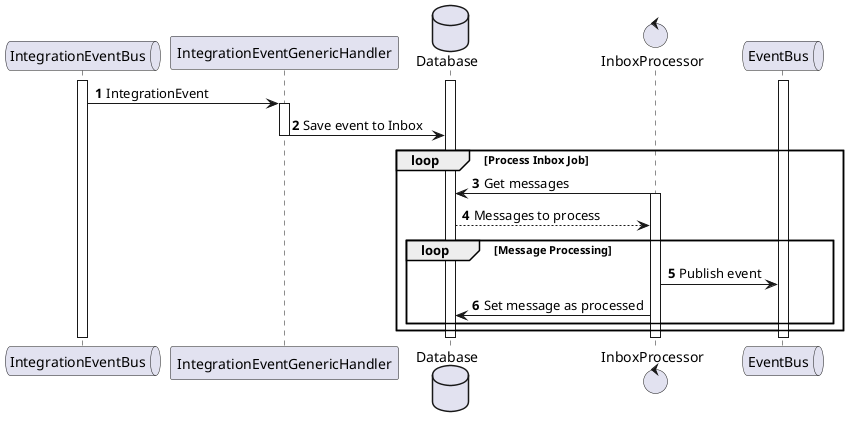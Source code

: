 @startuml

autonumber

queue IntegrationEventBus
participant IntegrationEventGenericHandler
database Database
control InboxProcessor
queue EventBus

activate IntegrationEventBus
activate EventBus
activate Database

IntegrationEventBus -> IntegrationEventGenericHandler: IntegrationEvent
activate IntegrationEventGenericHandler
IntegrationEventGenericHandler -> Database: Save event to Inbox
deactivate IntegrationEventGenericHandler

loop Process Inbox Job
    InboxProcessor -> Database: Get messages
    activate InboxProcessor
    Database --> InboxProcessor: Messages to process

    loop Message Processing
        InboxProcessor -> EventBus: Publish event
        InboxProcessor -> Database: Set message as processed
    end
end


deactivate IntegrationEventBus
deactivate EventBus
deactivate Database
deactivate InboxProcessor

@enduml

